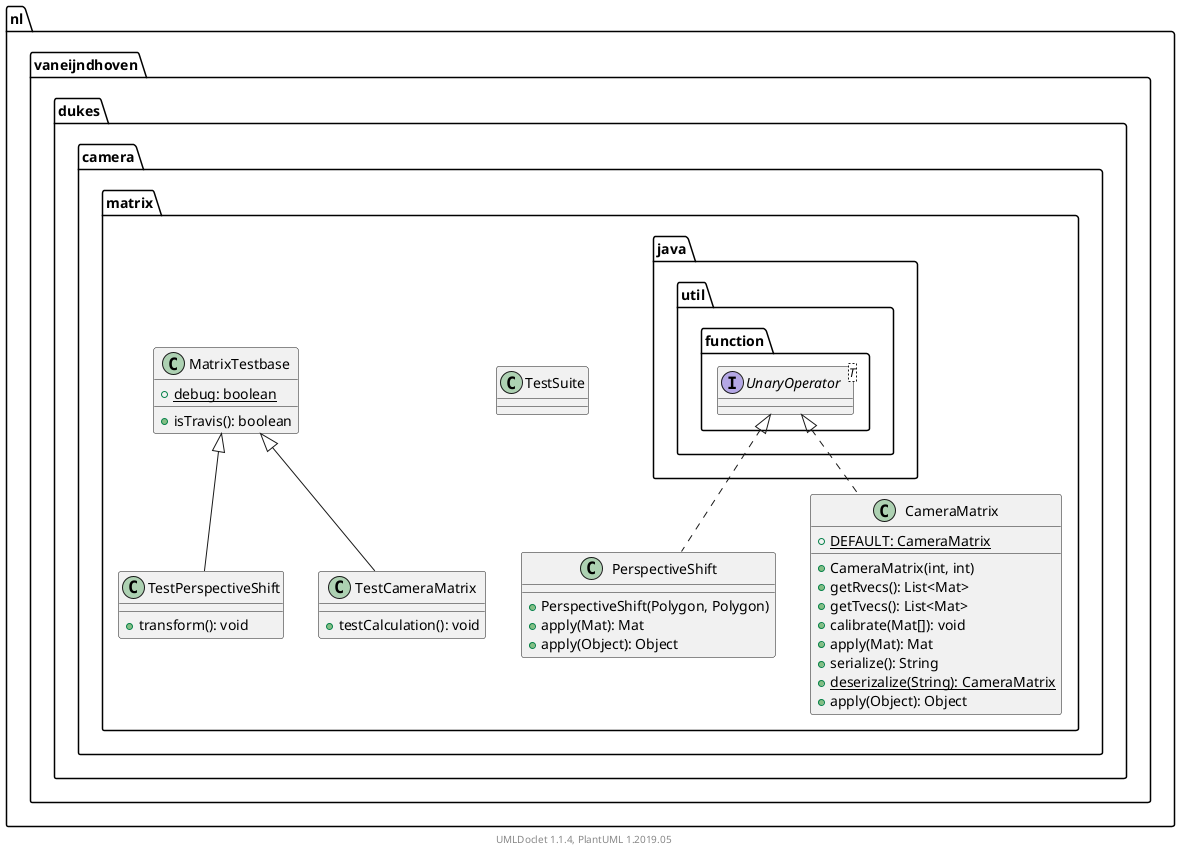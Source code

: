 @startuml

    namespace nl.vaneijndhoven.dukes.camera.matrix {

        class TestSuite [[TestSuite.html]] {
        }

        class TestPerspectiveShift [[TestPerspectiveShift.html]] {
            +transform(): void
        }

        class TestCameraMatrix [[TestCameraMatrix.html]] {
            +testCalculation(): void
        }

        class MatrixTestbase [[MatrixTestbase.html]] {
            {static} +debug: boolean
            +isTravis(): boolean
        }

        class PerspectiveShift [[PerspectiveShift.html]] {
            +PerspectiveShift(Polygon, Polygon)
            +apply(Mat): Mat
            +apply(Object): Object
        }

        class CameraMatrix [[CameraMatrix.html]] {
            {static} +DEFAULT: CameraMatrix
            +CameraMatrix(int, int)
            +getRvecs(): List<Mat>
            +getTvecs(): List<Mat>
            +calibrate(Mat[]): void
            +apply(Mat): Mat
            +serialize(): String
            {static} +deserizalize(String): CameraMatrix
            +apply(Object): Object
        }

        MatrixTestbase <|-- TestPerspectiveShift

        MatrixTestbase <|-- TestCameraMatrix

        interface java.util.function.UnaryOperator<T>
        java.util.function.UnaryOperator <|.. PerspectiveShift

        java.util.function.UnaryOperator <|.. CameraMatrix

    }


    center footer UMLDoclet 1.1.4, PlantUML 1.2019.05
@enduml
